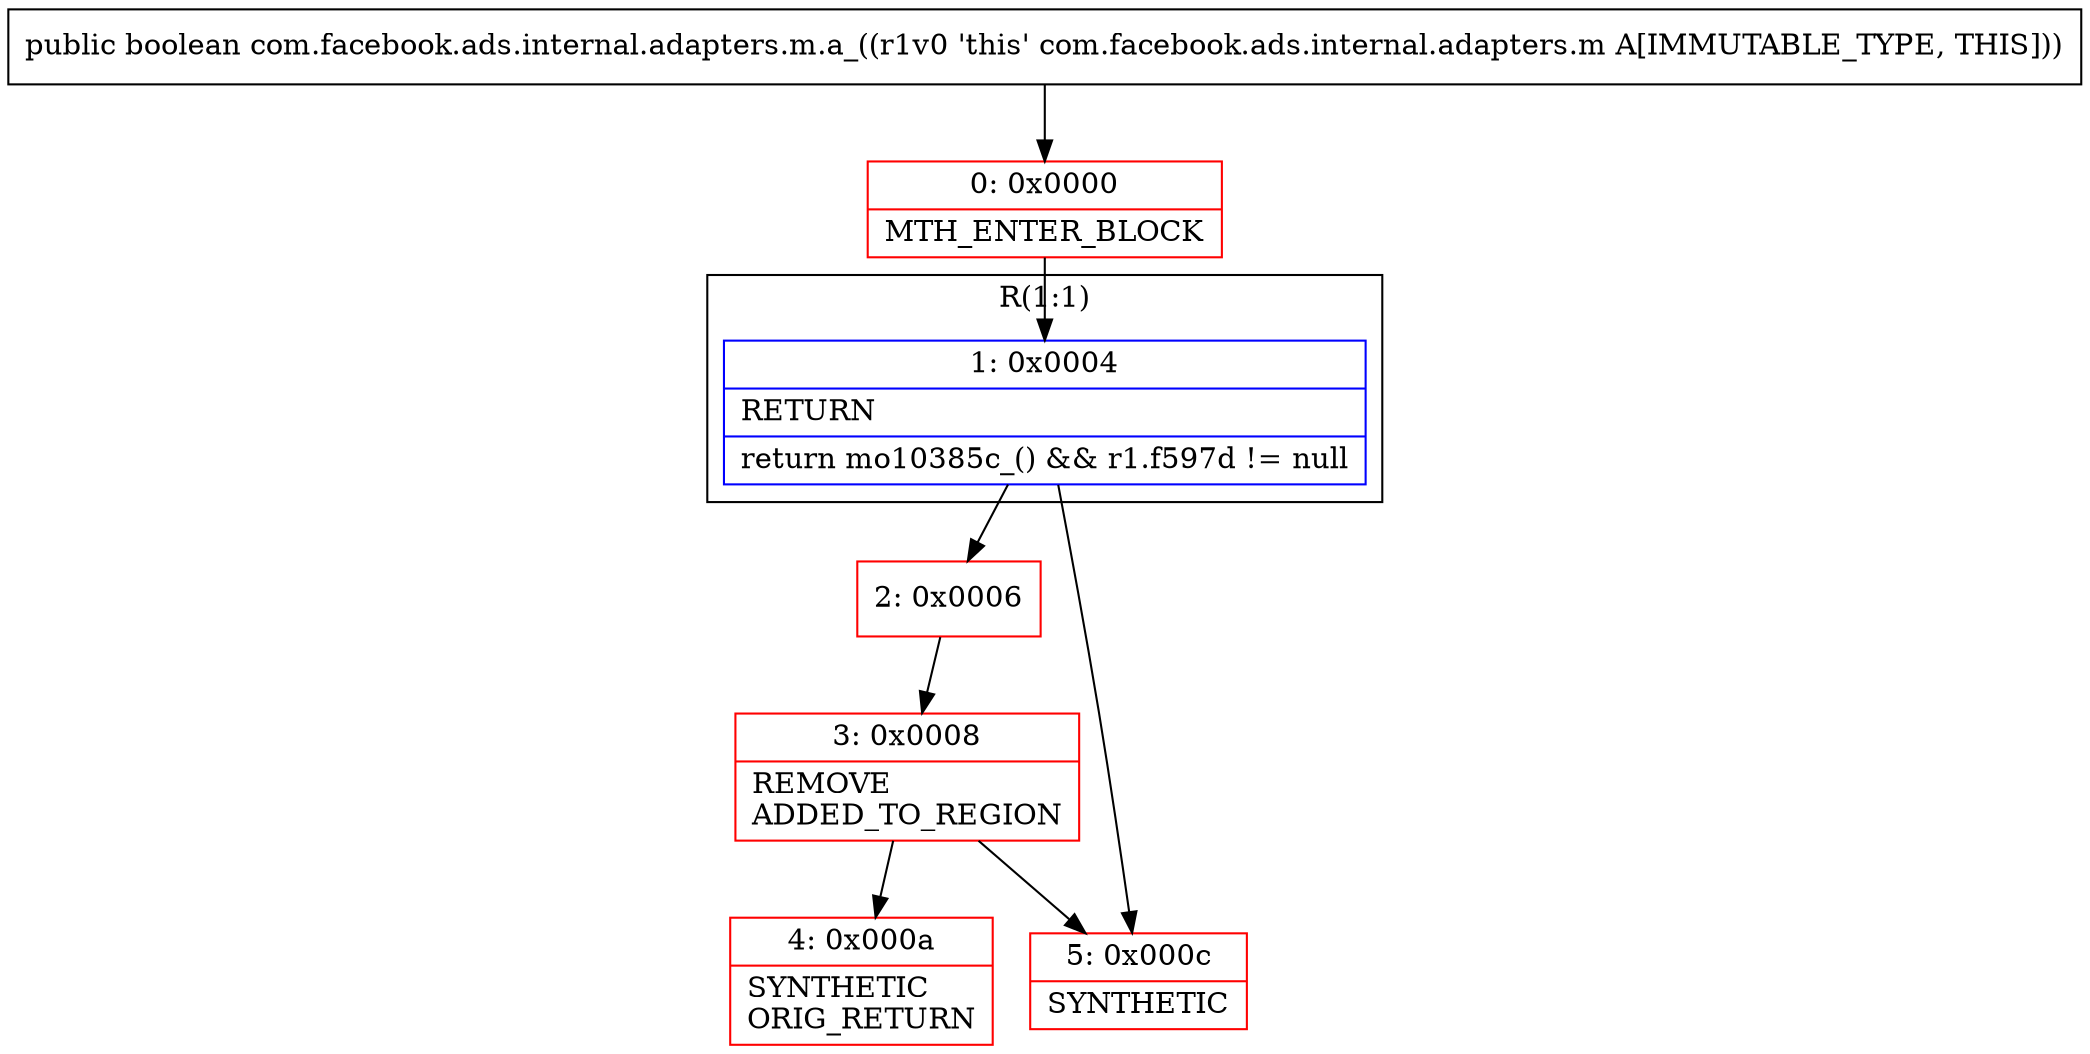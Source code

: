 digraph "CFG forcom.facebook.ads.internal.adapters.m.a_()Z" {
subgraph cluster_Region_2007601740 {
label = "R(1:1)";
node [shape=record,color=blue];
Node_1 [shape=record,label="{1\:\ 0x0004|RETURN\l|return mo10385c_() && r1.f597d != null\l}"];
}
Node_0 [shape=record,color=red,label="{0\:\ 0x0000|MTH_ENTER_BLOCK\l}"];
Node_2 [shape=record,color=red,label="{2\:\ 0x0006}"];
Node_3 [shape=record,color=red,label="{3\:\ 0x0008|REMOVE\lADDED_TO_REGION\l}"];
Node_4 [shape=record,color=red,label="{4\:\ 0x000a|SYNTHETIC\lORIG_RETURN\l}"];
Node_5 [shape=record,color=red,label="{5\:\ 0x000c|SYNTHETIC\l}"];
MethodNode[shape=record,label="{public boolean com.facebook.ads.internal.adapters.m.a_((r1v0 'this' com.facebook.ads.internal.adapters.m A[IMMUTABLE_TYPE, THIS])) }"];
MethodNode -> Node_0;
Node_1 -> Node_2;
Node_1 -> Node_5;
Node_0 -> Node_1;
Node_2 -> Node_3;
Node_3 -> Node_4;
Node_3 -> Node_5;
}

